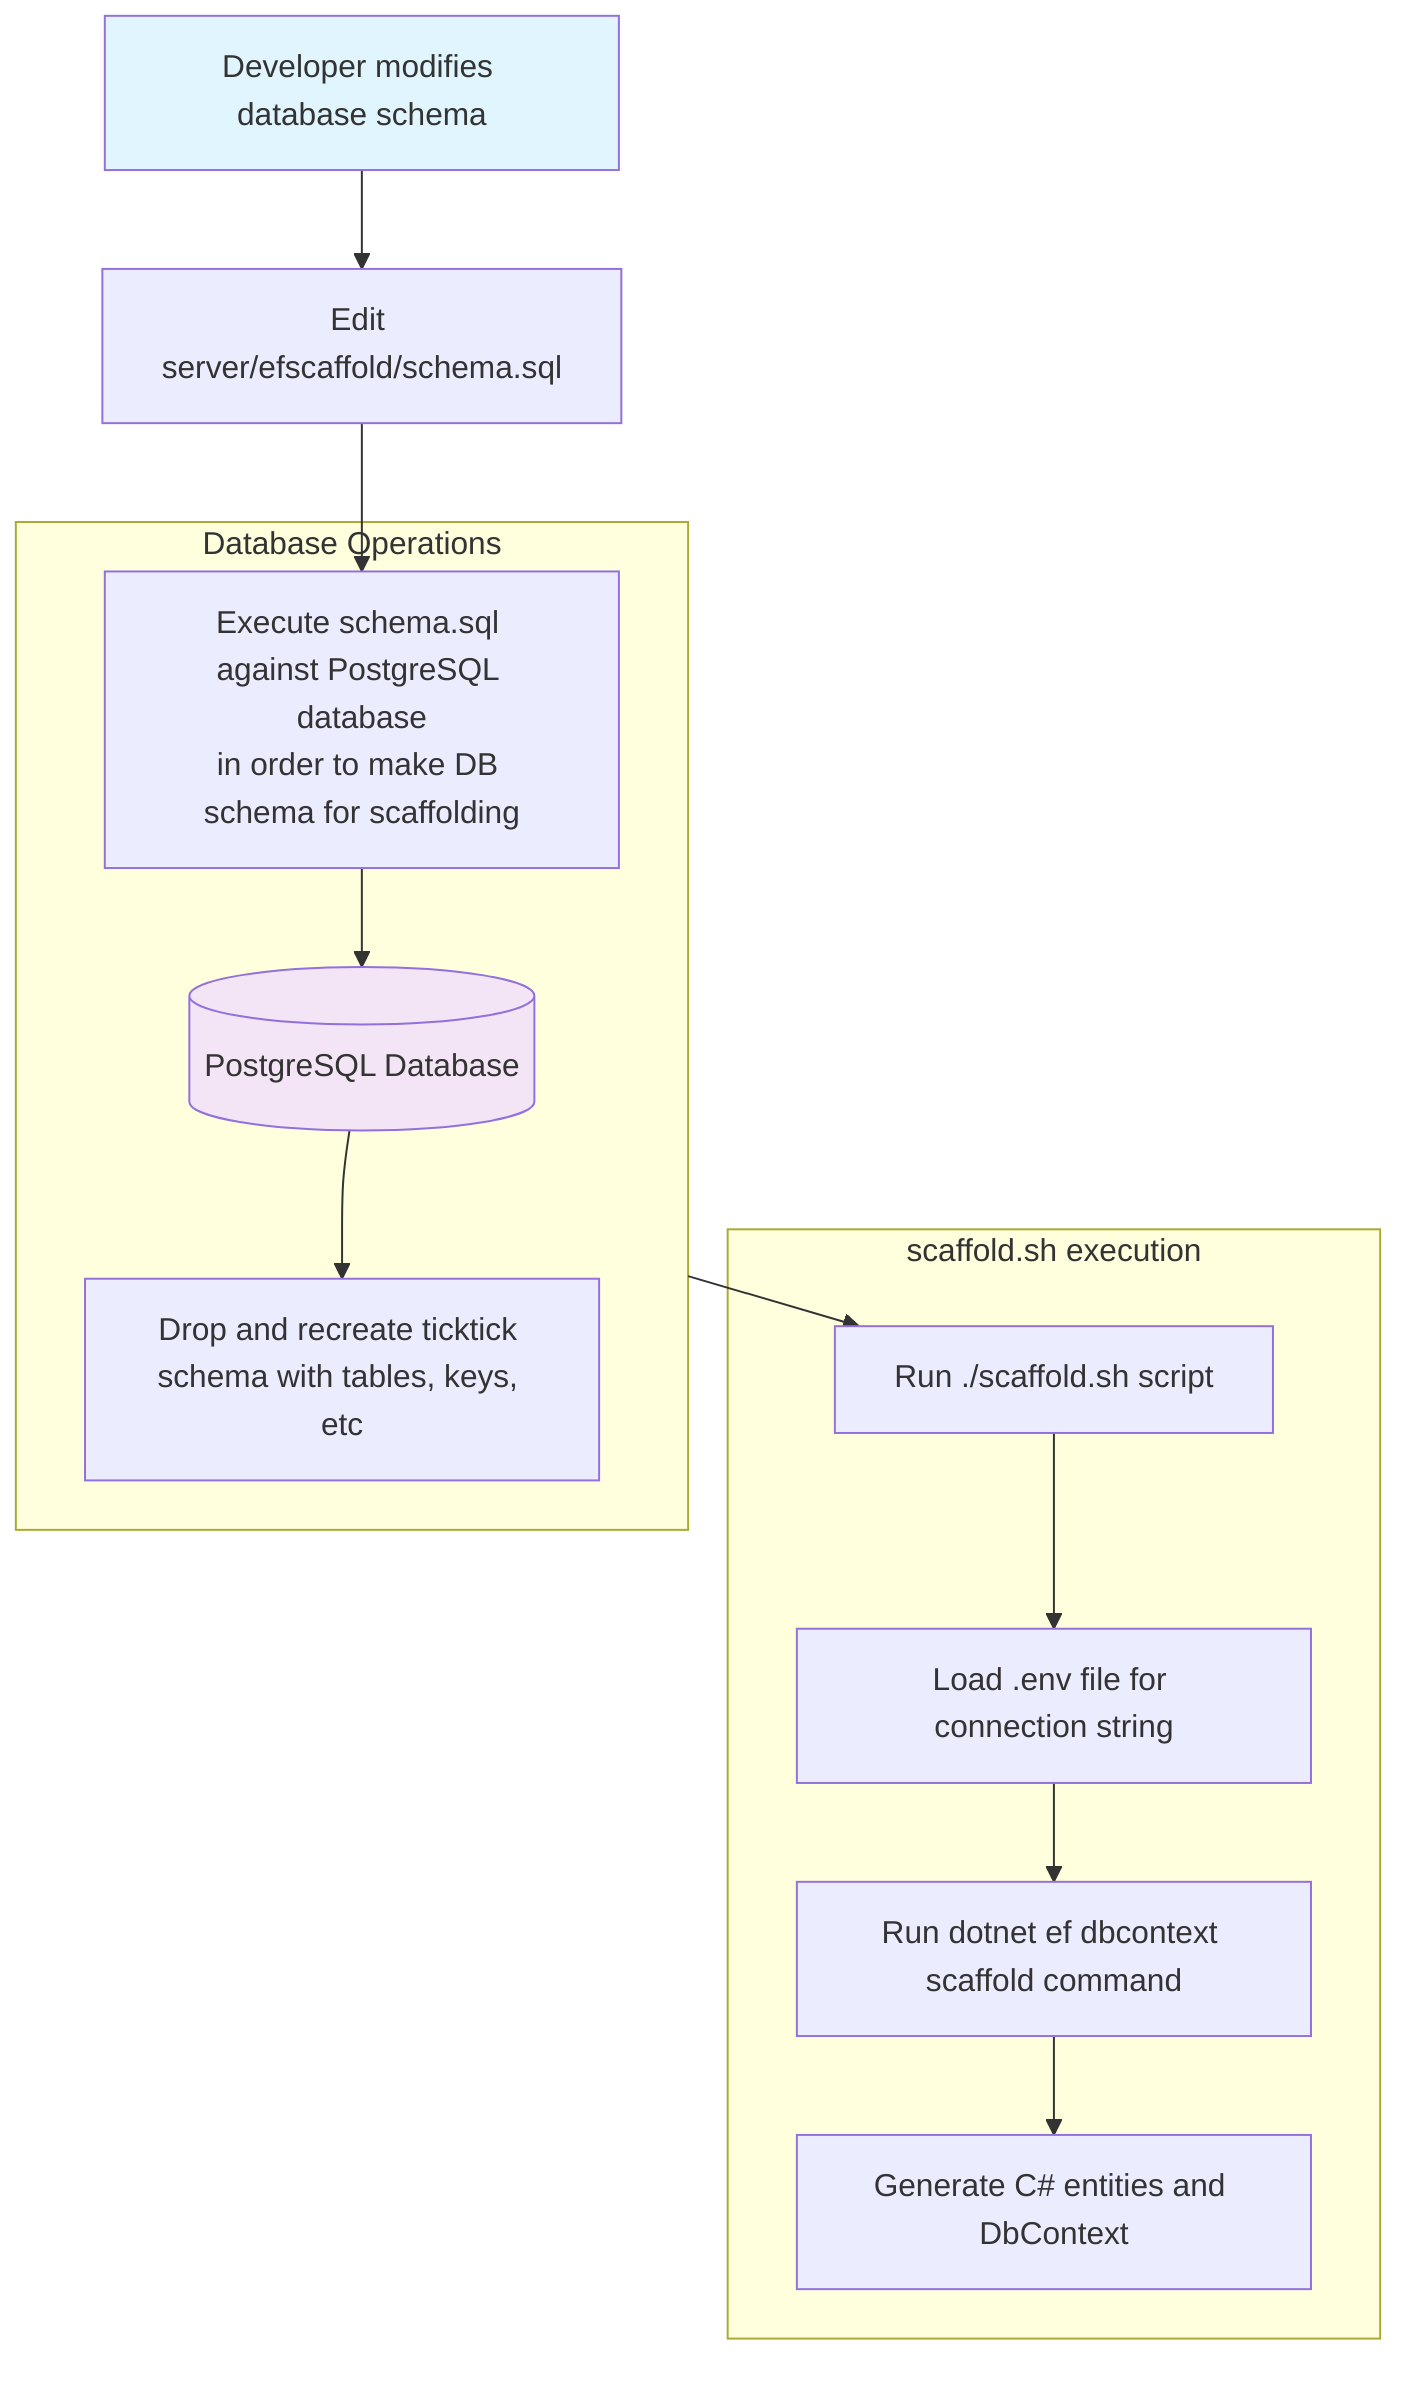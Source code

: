 ---
config:
  layout: fixed
---
flowchart TD
    subgraph subGraph0["scaffold.sh execution"]
        D["Load .env file for connection string"]
        C["Run ./scaffold.sh script"]
        F["Run dotnet ef dbcontext scaffold command"]
        G["Generate C# entities and DbContext"]
    end
    subgraph subGraph1["Database Operations"]
        H[("PostgreSQL Database")]
        E["Execute schema.sql against PostgreSQL database<br>in order to make DB schema for scaffolding"]
        I["Drop and recreate ticktick schema with tables, keys, etc"]
    end
    A["Developer modifies database schema"] --> B["Edit server/efscaffold/schema.sql"]
    B --> E
    E --> H
    C --> D
    D --> F
    F --> G
    H --> I
    subGraph1 --> C
    style H fill:#f3e5f5
    style A fill:#e1f5fe